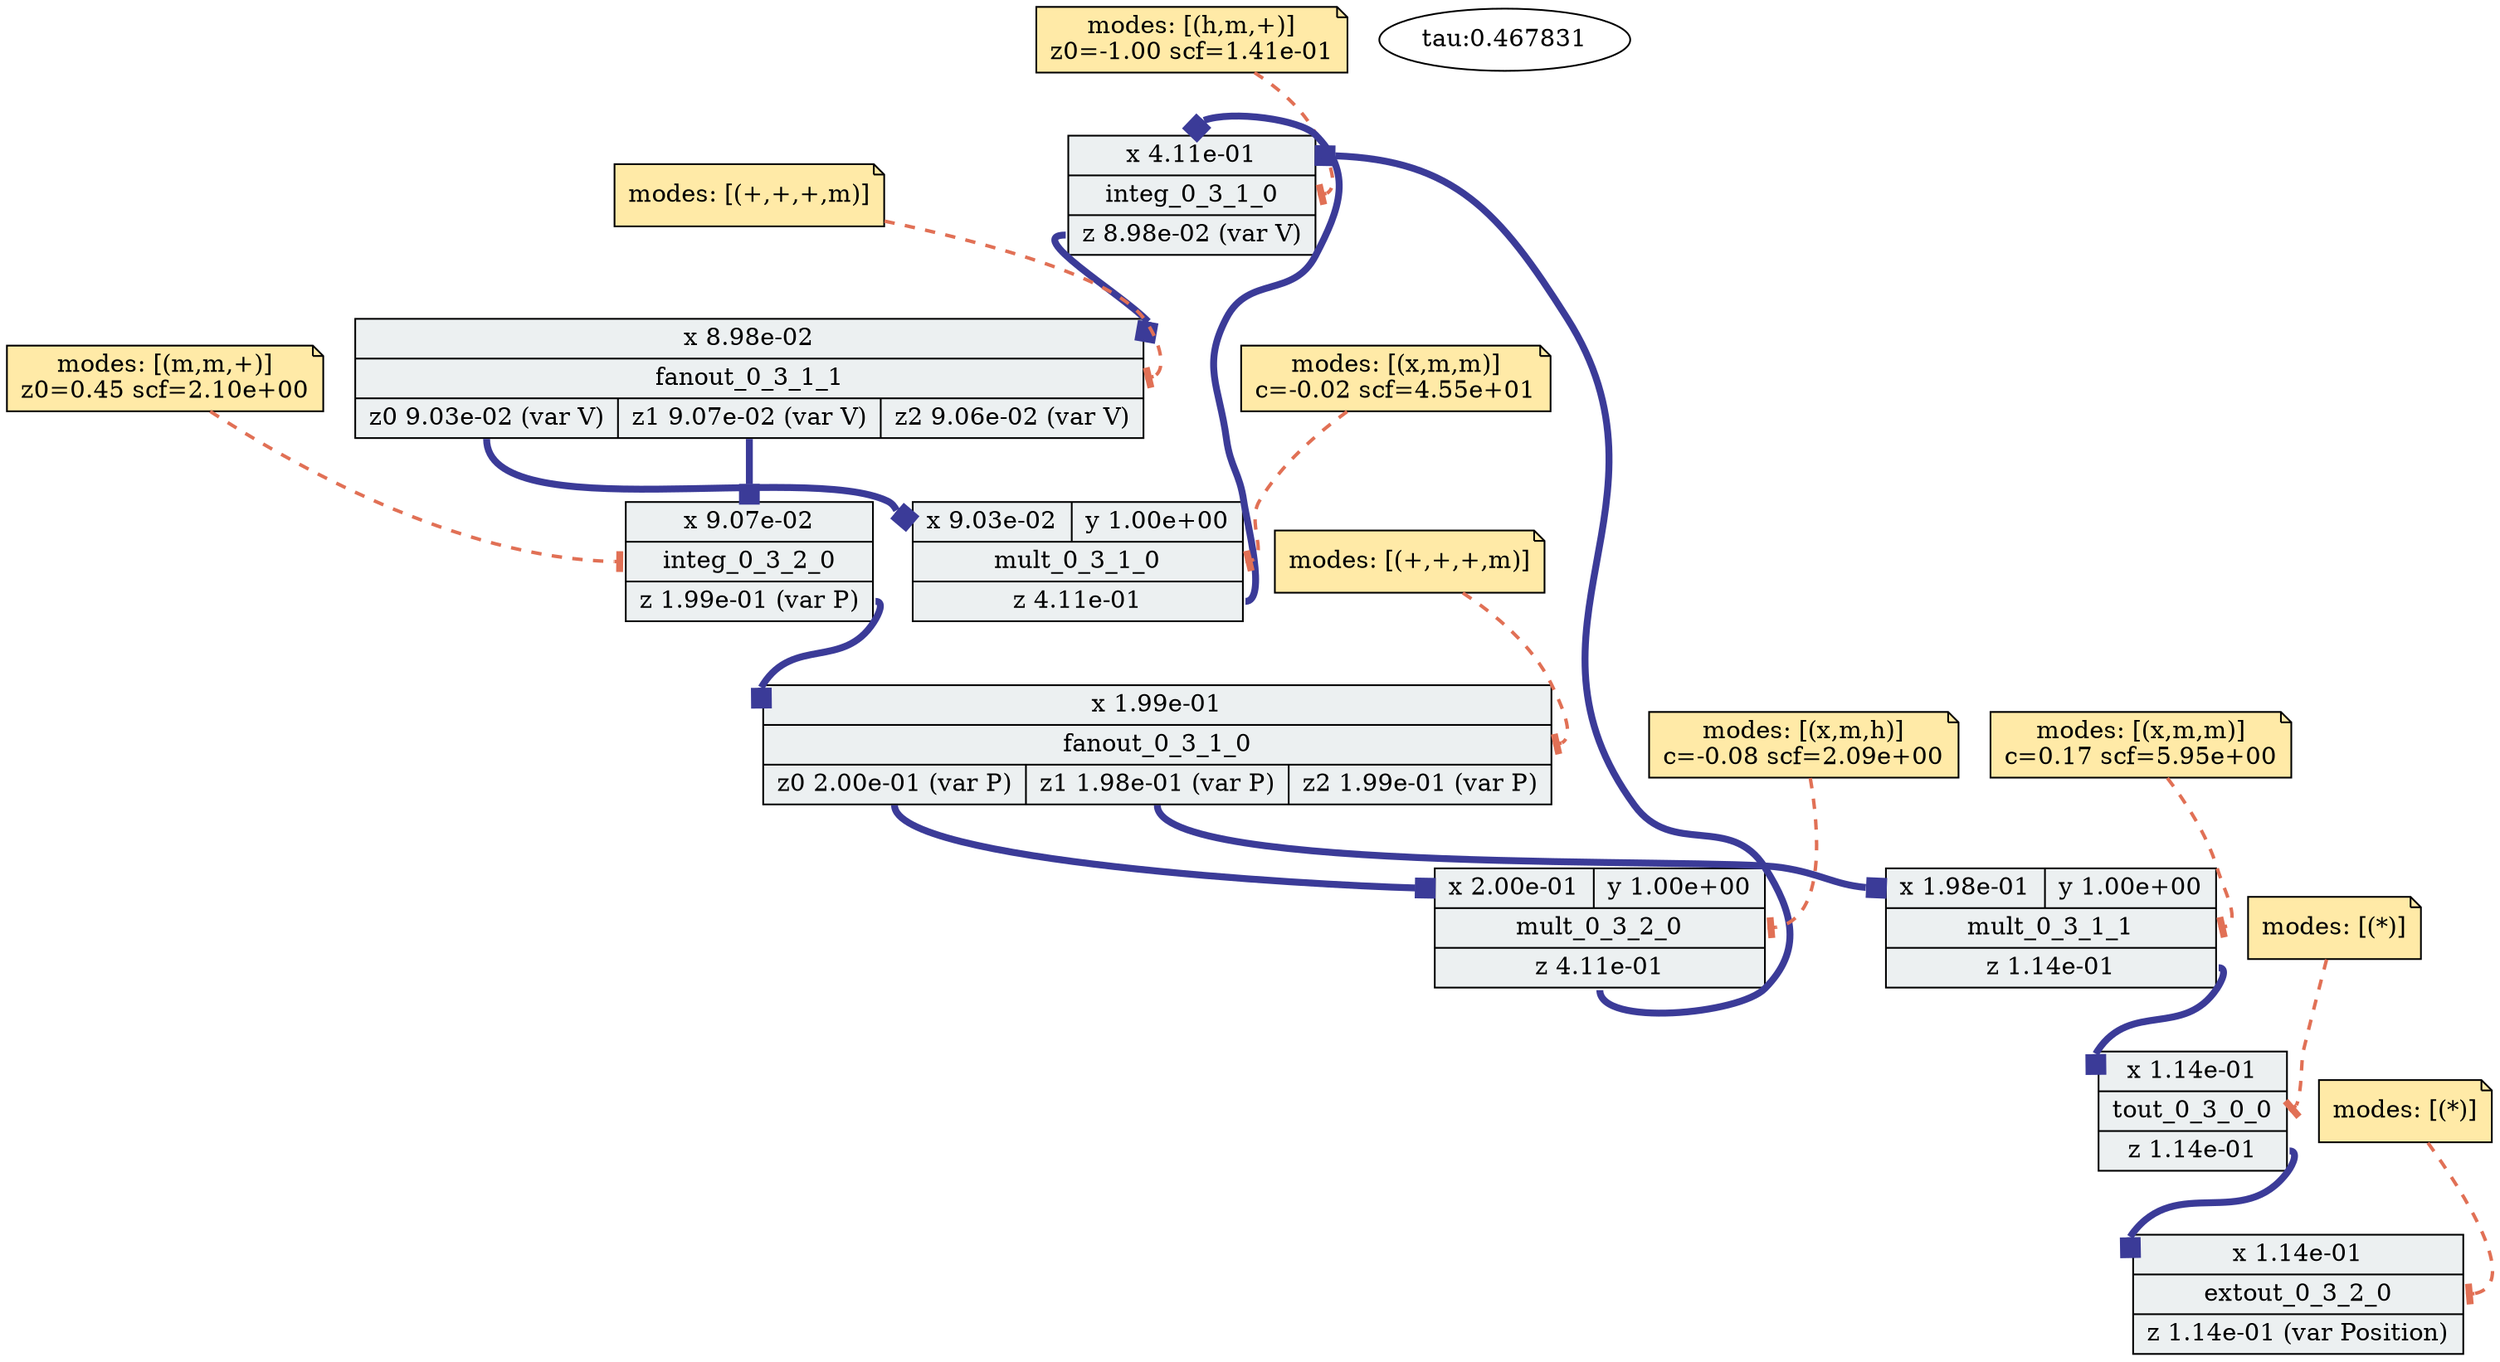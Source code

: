 digraph "adp-viz" {
	graph [overlap=false splines=true]
	shape=record
	integ_0_3_1_0 [label="{{<x> x
 4.11e-01} |<block> integ_0_3_1_0| {<z> z
 8.98e-02
 (var V)}}" fillcolor="#ecf0f1" shape=record style=filled]
	"integ_0_3_1_0-config" [label="\modes: [(h,m,+)]
z0=-1.00 scf=1.41e-01" fillcolor="#ffeaa7" shape=note style=filled]
	"integ_0_3_1_0-config" -> integ_0_3_1_0:block [arrowhead=tee arrowtail=normal color="#e17055" penwidth=2 style=dashed]
	shape=record
	integ_0_3_2_0 [label="{{<x> x
 9.07e-02} |<block> integ_0_3_2_0| {<z> z
 1.99e-01
 (var P)}}" fillcolor="#ecf0f1" shape=record style=filled]
	"integ_0_3_2_0-config" [label="\modes: [(m,m,+)]
z0=0.45 scf=2.10e+00" fillcolor="#ffeaa7" shape=note style=filled]
	"integ_0_3_2_0-config" -> integ_0_3_2_0:block [arrowhead=tee arrowtail=normal color="#e17055" penwidth=2 style=dashed]
	shape=record
	mult_0_3_2_0 [label="{{<x> x
 2.00e-01|<y> y
 1.00e+00} |<block> mult_0_3_2_0| {<z> z
 4.11e-01}}" fillcolor="#ecf0f1" shape=record style=filled]
	"mult_0_3_2_0-config" [label="\modes: [(x,m,h)]
c=-0.08 scf=2.09e+00" fillcolor="#ffeaa7" shape=note style=filled]
	"mult_0_3_2_0-config" -> mult_0_3_2_0:block [arrowhead=tee arrowtail=normal color="#e17055" penwidth=2 style=dashed]
	shape=record
	mult_0_3_1_0 [label="{{<x> x
 9.03e-02|<y> y
 1.00e+00} |<block> mult_0_3_1_0| {<z> z
 4.11e-01}}" fillcolor="#ecf0f1" shape=record style=filled]
	"mult_0_3_1_0-config" [label="\modes: [(x,m,m)]
c=-0.02 scf=4.55e+01" fillcolor="#ffeaa7" shape=note style=filled]
	"mult_0_3_1_0-config" -> mult_0_3_1_0:block [arrowhead=tee arrowtail=normal color="#e17055" penwidth=2 style=dashed]
	shape=record
	mult_0_3_1_1 [label="{{<x> x
 1.98e-01|<y> y
 1.00e+00} |<block> mult_0_3_1_1| {<z> z
 1.14e-01}}" fillcolor="#ecf0f1" shape=record style=filled]
	"mult_0_3_1_1-config" [label="\modes: [(x,m,m)]
c=0.17 scf=5.95e+00" fillcolor="#ffeaa7" shape=note style=filled]
	"mult_0_3_1_1-config" -> mult_0_3_1_1:block [arrowhead=tee arrowtail=normal color="#e17055" penwidth=2 style=dashed]
	shape=record
	extout_0_3_2_0 [label="{{<x> x
 1.14e-01} |<block> extout_0_3_2_0| {<z> z
 1.14e-01
 (var Position)}}" fillcolor="#ecf0f1" shape=record style=filled]
	"extout_0_3_2_0-config" [label="\modes: [(*)]" fillcolor="#ffeaa7" shape=note style=filled]
	"extout_0_3_2_0-config" -> extout_0_3_2_0:block [arrowhead=tee arrowtail=normal color="#e17055" penwidth=2 style=dashed]
	shape=record
	fanout_0_3_1_1 [label="{{<x> x
 8.98e-02} |<block> fanout_0_3_1_1| {<z0> z0
 9.03e-02
 (var V)|<z1> z1
 9.07e-02
 (var V)|<z2> z2
 9.06e-02
 (var V)}}" fillcolor="#ecf0f1" shape=record style=filled]
	"fanout_0_3_1_1-config" [label="\modes: [(+,+,+,m)]" fillcolor="#ffeaa7" shape=note style=filled]
	"fanout_0_3_1_1-config" -> fanout_0_3_1_1:block [arrowhead=tee arrowtail=normal color="#e17055" penwidth=2 style=dashed]
	shape=record
	fanout_0_3_1_0 [label="{{<x> x
 1.99e-01} |<block> fanout_0_3_1_0| {<z0> z0
 2.00e-01
 (var P)|<z1> z1
 1.98e-01
 (var P)|<z2> z2
 1.99e-01
 (var P)}}" fillcolor="#ecf0f1" shape=record style=filled]
	"fanout_0_3_1_0-config" [label="\modes: [(+,+,+,m)]" fillcolor="#ffeaa7" shape=note style=filled]
	"fanout_0_3_1_0-config" -> fanout_0_3_1_0:block [arrowhead=tee arrowtail=normal color="#e17055" penwidth=2 style=dashed]
	shape=record
	tout_0_3_0_0 [label="{{<x> x
 1.14e-01} |<block> tout_0_3_0_0| {<z> z
 1.14e-01}}" fillcolor="#ecf0f1" shape=record style=filled]
	"tout_0_3_0_0-config" [label="\modes: [(*)]" fillcolor="#ffeaa7" shape=note style=filled]
	"tout_0_3_0_0-config" -> tout_0_3_0_0:block [arrowhead=tee arrowtail=normal color="#e17055" penwidth=2 style=dashed]
	mult_0_3_2_0:z -> integ_0_3_1_0:x [arrowhead=box arrowtail=normal color="#3B3B98" penwidth=4]
	mult_0_3_1_0:z -> integ_0_3_1_0:x [arrowhead=box arrowtail=normal color="#3B3B98" penwidth=4]
	mult_0_3_1_1:z -> tout_0_3_0_0:x [arrowhead=box arrowtail=normal color="#3B3B98" penwidth=4]
	tout_0_3_0_0:z -> extout_0_3_2_0:x [arrowhead=box arrowtail=normal color="#3B3B98" penwidth=4]
	integ_0_3_1_0:z -> fanout_0_3_1_1:x [arrowhead=box arrowtail=normal color="#3B3B98" penwidth=4]
	integ_0_3_2_0:z -> fanout_0_3_1_0:x [arrowhead=box arrowtail=normal color="#3B3B98" penwidth=4]
	fanout_0_3_1_0:z0 -> mult_0_3_2_0:x [arrowhead=box arrowtail=normal color="#3B3B98" penwidth=4]
	fanout_0_3_1_0:z1 -> mult_0_3_1_1:x [arrowhead=box arrowtail=normal color="#3B3B98" penwidth=4]
	fanout_0_3_1_1:z0 -> mult_0_3_1_0:x [arrowhead=box arrowtail=normal color="#3B3B98" penwidth=4]
	fanout_0_3_1_1:z1 -> integ_0_3_2_0:x [arrowhead=box arrowtail=normal color="#3B3B98" penwidth=4]
	time_const [label="tau:0.467831"]
}
